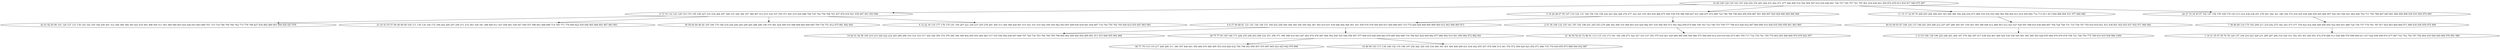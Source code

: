 digraph true_tree {
	"0" -> "1"
	"0" -> "2"
	"2" -> "3"
	"3" -> "4"
	"0" -> "5"
	"5" -> "6"
	"3" -> "7"
	"0" -> "8"
	"7" -> "9"
	"2" -> "10"
	"1" -> "11"
	"1" -> "12"
	"7" -> "13"
	"8" -> "14"
	"1" -> "15"
	"6" -> "16"
	"1" -> "17"
	"10" -> "18"
	"14" -> "19"
	"0" [label="10 29 100 124 125 163 167 239 254 276 283 294 433 462 471 477 490 499 516 526 564 587 633 634 648 691 720 727 749 757 761 797 801 816 836 841 859 872 879 913 916 917 940 975 997"];
	"1" [label="9 73 74 112 123 129 143 153 195 199 227 233 234 264 297 306 315 326 328 357 380 407 413 415 532 537 555 571 601 615 624 688 706 725 742 756 768 791 837 876 919 921 939 947 951 953 996"];
	"2" [label="5 18 26 48 67 95 107 110 122 131 149 150 154 158 224 243 262 268 274 277 323 325 335 365 454 468 475 504 539 576 586 589 627 631 646 657 672 699 722 780 784 790 842 856 858 887 901 906 907 920 929 966 969 990 994"];
	"3" [label="4 8 37 49 68 81 121 141 144 146 151 169 252 258 300 308 344 356 359 362 367 383 419 437 439 446 492 500 501 551 559 574 578 595 605 637 644 680 693 710 772 820 828 848 895 899 900 912 943 948 965 973"];
	"4" [label="19 20 41 44 56 185 210 215 220 222 232 263 269 298 310 314 316 317 324 348 350 374 379 385 394 399 402 405 453 464 483 517 519 556 592 638 647 669 707 729 730 763 764 769 785 798 800 802 808 840 854 885 891 911 915 946 955 962 968"];
	"5" [label="11 15 17 32 65 70 200 203 206 266 295 345 368 386 392 426 430 473 489 518 534 552 560 582 590 602 613 614 650 682 712 713 811 813 844 886 894 931 977 980 988"];
	"6" [label="40 63 69 83 87 108 120 137 186 201 205 208 212 257 267 280 305 307 339 363 395 396 408 412 488 503 512 523 527 529 597 598 610 636 660 667 704 726 728 731 733 738 747 793 810 818 821 831 838 851 852 853 937 952 971 984 992"];
	"7" [label="28 75 77 93 145 160 171 226 235 248 293 299 332 351 358 371 390 398 414 443 447 463 474 476 487 494 502 506 525 548 558 567 577 604 635 640 649 663 679 685 692 698 718 766 823 824 849 862 877 880 902 914 941 956 964 972 982 991"];
	"8" [label="24 27 33 34 45 97 102 147 156 159 168 176 193 213 214 236 238 251 279 291 292 321 346 354 372 418 425 436 448 459 465 466 497 520 543 544 621 662 694 702 711 783 786 807 845 861 884 890 908 930 933 954 970 995"];
	"9" [label="60 71 79 114 119 217 260 289 311 349 397 440 441 450 460 470 480 495 553 618 629 632 794 796 843 850 857 870 897 905 923 925 942 979 998"];
	"10" [label="2 51 54 109 132 155 161 187 192 198 241 245 253 270 286 302 309 319 369 403 410 420 482 507 535 546 565 573 591 642 659 675 684 700 703 723 740 753 759 777 799 815 826 832 867 869 896 910 928 935 950 958 961 963 985"];
	"11" [label="42 61 82 85 96 101 126 127 133 139 142 162 165 184 250 301 312 340 366 384 393 423 435 491 496 505 511 561 569 580 603 625 626 653 683 689 701 715 719 748 758 760 762 773 778 788 827 834 882 889 903 909 924 927 978"];
	"12" [label="23 25 43 55 57 66 90 98 99 104 111 130 134 140 172 189 202 204 247 259 271 272 303 336 341 388 400 411 427 458 481 538 547 549 557 596 661 668 696 714 765 771 776 809 822 839 846 865 868 893 967 983 993"];
	"13" [label="16 46 94 103 117 136 148 152 174 196 197 256 282 329 330 334 360 391 401 404 406 409 431 434 442 455 457 479 508 514 541 570 572 594 620 623 652 671 686 735 770 830 855 873 888 904 932 987"];
	"14" [label="7 38 80 89 118 175 183 209 211 219 242 275 342 343 373 377 378 422 432 444 449 456 493 522 645 651 666 724 736 737 774 781 787 817 825 863 864 866 871 898 934 936 959 974 999"];
	"15" [label="39 58 64 84 86 92 105 166 170 180 218 229 240 244 249 265 288 296 338 370 381 424 509 510 588 608 665 690 695 709 734 751 812 875 881 892 944"];
	"16" [label="3 13 53 106 138 190 225 246 261 284 347 376 382 387 417 438 452 461 469 524 530 536 545 581 583 585 593 628 655 664 670 676 678 708 721 746 750 775 789 814 819 938 986 1000"];
	"17" [label="6 12 22 30 135 177 178 179 191 194 207 221 230 237 255 278 281 304 313 364 389 428 467 515 521 531 533 542 550 554 562 563 607 609 630 639 641 654 687 716 744 755 792 795 829 833 835 847 883 945"];
	"18" [label="21 36 50 52 62 72 88 91 113 115 116 173 181 182 188 273 322 327 333 337 355 375 416 421 429 484 485 498 540 566 575 584 600 612 616 619 643 673 681 705 717 732 739 741 745 779 803 805 806 860 874 878 922 957"];
	"19" [label="1 14 31 35 47 59 76 78 128 157 164 216 223 228 231 285 287 290 318 320 331 352 353 361 445 451 472 478 486 513 528 568 579 599 606 611 617 622 656 658 674 677 697 743 752 754 767 782 804 918 926 949 960 976 981 989"];
}
